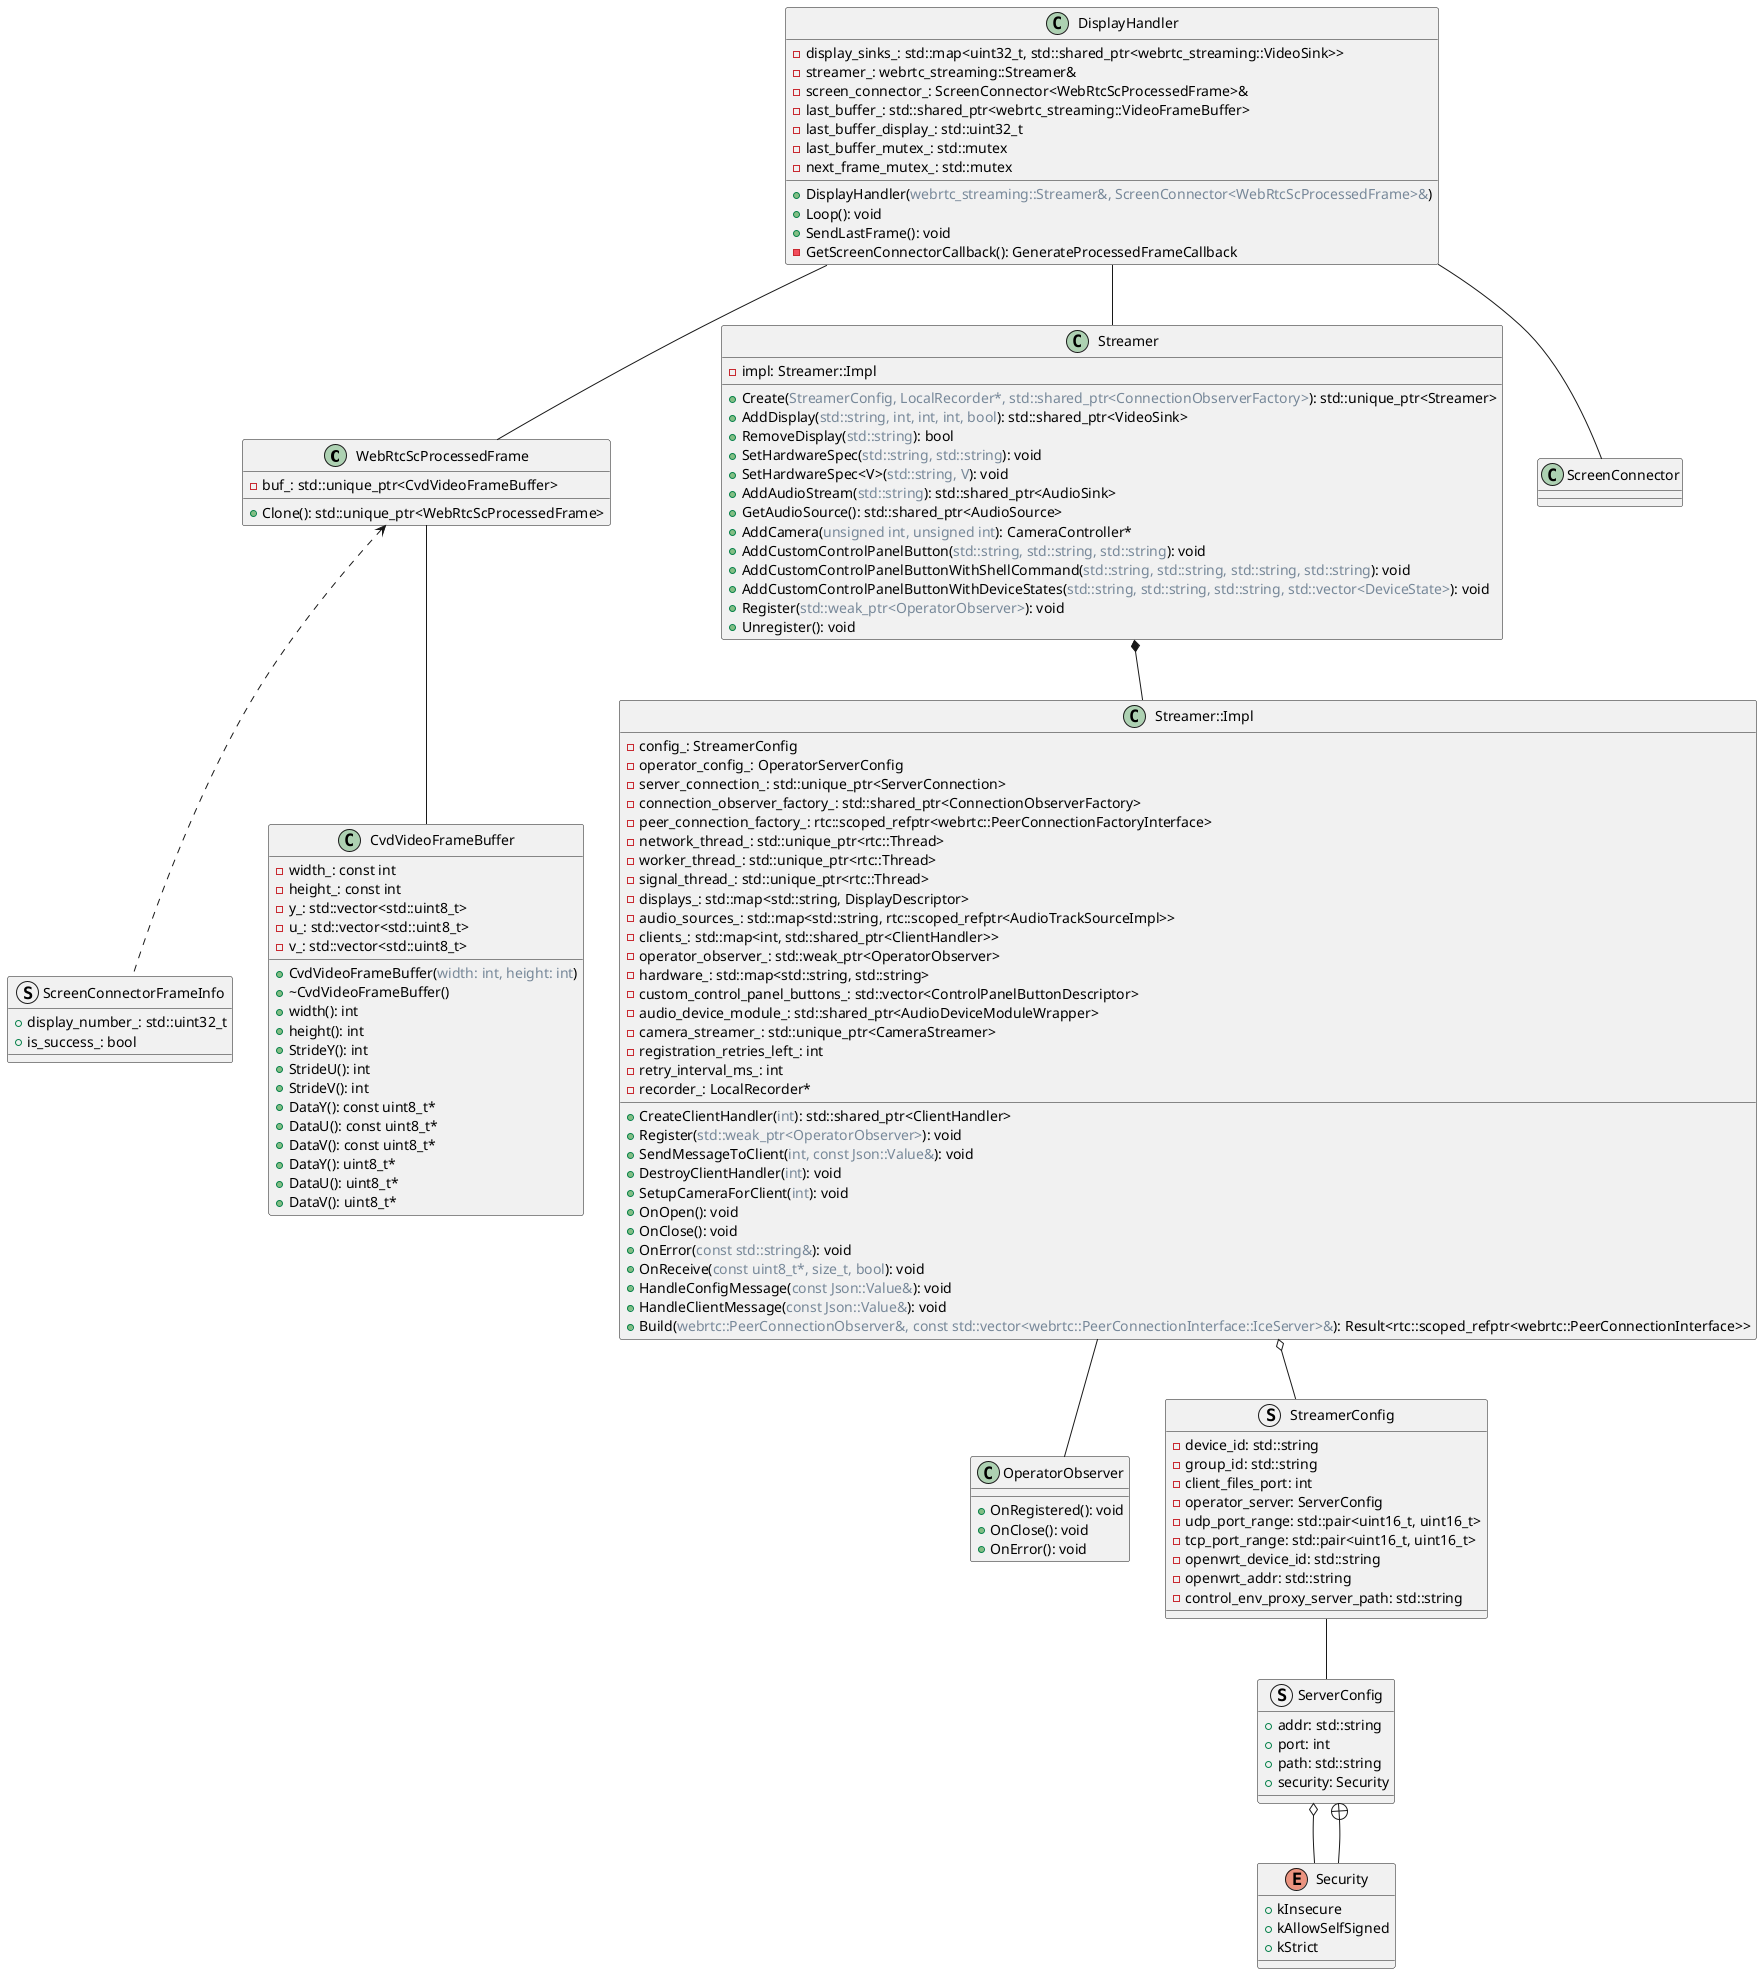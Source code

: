 @startuml

class WebRtcScProcessedFrame {
  - buf_: std::unique_ptr<CvdVideoFrameBuffer>
  + Clone(): std::unique_ptr<WebRtcScProcessedFrame>
}

class DisplayHandler {
  - display_sinks_: std::map<uint32_t, std::shared_ptr<webrtc_streaming::VideoSink>>
  - streamer_: webrtc_streaming::Streamer&
  - screen_connector_: ScreenConnector<WebRtcScProcessedFrame>&
  - last_buffer_: std::shared_ptr<webrtc_streaming::VideoFrameBuffer>
  - last_buffer_display_: std::uint32_t
  - last_buffer_mutex_: std::mutex
  - next_frame_mutex_: std::mutex
  + DisplayHandler(<color:LightSlateGray>webrtc_streaming::Streamer&, ScreenConnector<WebRtcScProcessedFrame>&</color>)
  + Loop(): void
  + SendLastFrame(): void
  - GetScreenConnectorCallback(): GenerateProcessedFrameCallback
}

struct ScreenConnectorFrameInfo {
  + display_number_: std::uint32_t
  + is_success_: bool
}

class OperatorObserver {
  +OnRegistered(): void
  +OnClose(): void
  +OnError(): void
}

struct StreamerConfig {
  - device_id: std::string
  - group_id: std::string
  - client_files_port: int
  - operator_server: ServerConfig
  - udp_port_range: std::pair<uint16_t, uint16_t>
  - tcp_port_range: std::pair<uint16_t, uint16_t>
  - openwrt_device_id: std::string
  - openwrt_addr: std::string
  - control_env_proxy_server_path: std::string
}

class Streamer {
  +Create(<color:LightSlateGray>StreamerConfig, LocalRecorder*, std::shared_ptr<ConnectionObserverFactory></color>): std::unique_ptr<Streamer>
  +AddDisplay(<color:LightSlateGray>std::string, int, int, int, bool</color>): std::shared_ptr<VideoSink>
  +RemoveDisplay(<color:LightSlateGray>std::string</color>): bool
  +SetHardwareSpec(<color:LightSlateGray>std::string, std::string</color>): void
  +SetHardwareSpec<V>(<color:LightSlateGray>std::string, V</color>): void
  +AddAudioStream(<color:LightSlateGray>std::string</color>): std::shared_ptr<AudioSink>
  +GetAudioSource(): std::shared_ptr<AudioSource>
  +AddCamera(<color:LightSlateGray>unsigned int, unsigned int</color>): CameraController*
  +AddCustomControlPanelButton(<color:LightSlateGray>std::string, std::string, std::string</color>): void
  +AddCustomControlPanelButtonWithShellCommand(<color:LightSlateGray>std::string, std::string, std::string, std::string</color>): void
  +AddCustomControlPanelButtonWithDeviceStates(<color:LightSlateGray>std::string, std::string, std::string, std::vector<DeviceState></color>): void
  +Register(<color:LightSlateGray>std::weak_ptr<OperatorObserver></color>): void
  +Unregister(): void
  -impl: Streamer::Impl
}


class Streamer::Impl {
  +CreateClientHandler(<color:LightSlateGray>int</color>): std::shared_ptr<ClientHandler>
  +Register(<color:LightSlateGray>std::weak_ptr<OperatorObserver></color>): void
  +SendMessageToClient(<color:LightSlateGray>int, const Json::Value&</color>): void
  +DestroyClientHandler(<color:LightSlateGray>int</color>): void
  +SetupCameraForClient(<color:LightSlateGray>int</color>): void
  +OnOpen(): void
  +OnClose(): void
  +OnError(<color:LightSlateGray>const std::string&</color>): void
  +OnReceive(<color:LightSlateGray>const uint8_t*, size_t, bool</color>): void
  +HandleConfigMessage(<color:LightSlateGray>const Json::Value&</color>): void
  +HandleClientMessage(<color:LightSlateGray>const Json::Value&</color>): void
  +Build(<color:LightSlateGray>webrtc::PeerConnectionObserver&, const std::vector<webrtc::PeerConnectionInterface::IceServer>&</color>): Result<rtc::scoped_refptr<webrtc::PeerConnectionInterface>>
  - config_: StreamerConfig
  - operator_config_: OperatorServerConfig
  - server_connection_: std::unique_ptr<ServerConnection>
  - connection_observer_factory_: std::shared_ptr<ConnectionObserverFactory>
  - peer_connection_factory_: rtc::scoped_refptr<webrtc::PeerConnectionFactoryInterface>
  - network_thread_: std::unique_ptr<rtc::Thread>
  - worker_thread_: std::unique_ptr<rtc::Thread>
  - signal_thread_: std::unique_ptr<rtc::Thread>
  - displays_: std::map<std::string, DisplayDescriptor>
  - audio_sources_: std::map<std::string, rtc::scoped_refptr<AudioTrackSourceImpl>>
  - clients_: std::map<int, std::shared_ptr<ClientHandler>>
  - operator_observer_: std::weak_ptr<OperatorObserver>
  - hardware_: std::map<std::string, std::string>
  - custom_control_panel_buttons_: std::vector<ControlPanelButtonDescriptor>
  - audio_device_module_: std::shared_ptr<AudioDeviceModuleWrapper>
  - camera_streamer_: std::unique_ptr<CameraStreamer>
  - registration_retries_left_: int
  - retry_interval_ms_: int
  - recorder_: LocalRecorder*
}


class CvdVideoFrameBuffer {
  +CvdVideoFrameBuffer(<color:LightSlateGray>width: int, height: int</color>)
  +~CvdVideoFrameBuffer()
  +width(): int
  +height(): int
  +StrideY(): int
  +StrideU(): int
  +StrideV(): int
  +DataY(): const uint8_t*
  +DataU(): const uint8_t*
  +DataV(): const uint8_t*
  +DataY(): uint8_t*
  +DataU(): uint8_t*
  +DataV(): uint8_t*

  - width_: const int
  - height_: const int
  - y_: std::vector<std::uint8_t>
  - u_: std::vector<std::uint8_t>
  - v_: std::vector<std::uint8_t>
}

struct ServerConfig {
  +addr: std::string
  +port: int
  +path: std::string
  +security: Security
}

enum Security {
  +kInsecure
  +kAllowSelfSigned
  +kStrict
}

ServerConfig o-- Security
ServerConfig +-- Security


' Relationships
Streamer::Impl o-- StreamerConfig

StreamerConfig -- ServerConfig

Streamer::Impl -- OperatorObserver
Streamer *-- Streamer::Impl

WebRtcScProcessedFrame <.. ScreenConnectorFrameInfo

WebRtcScProcessedFrame -- CvdVideoFrameBuffer

DisplayHandler -- Streamer
DisplayHandler -- ScreenConnector
DisplayHandler -- WebRtcScProcessedFrame

@enduml


